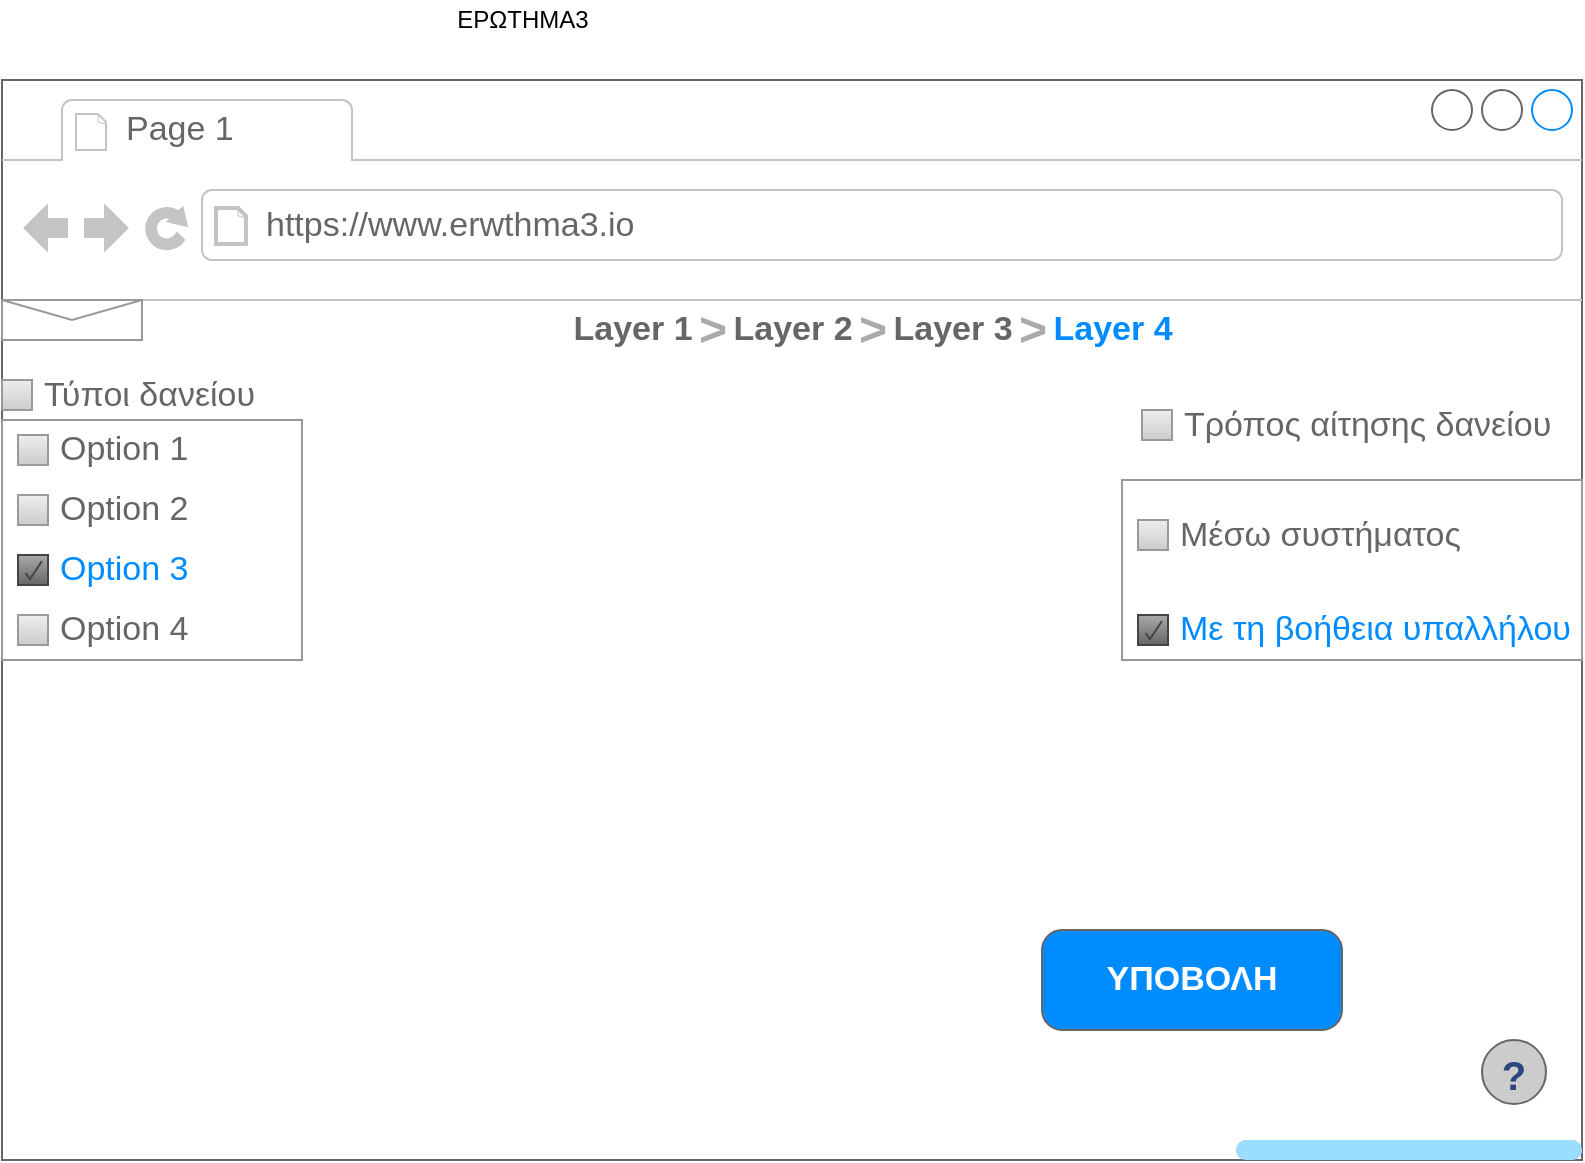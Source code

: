<mxfile version="13.9.9" type="device"><diagram id="5IHEhl3bxHlSCuBNoy4W" name="Page-1"><mxGraphModel dx="1422" dy="822" grid="1" gridSize="10" guides="1" tooltips="1" connect="1" arrows="1" fold="1" page="1" pageScale="1" pageWidth="827" pageHeight="1169" math="0" shadow="0"><root><mxCell id="0"/><mxCell id="1" parent="0"/><mxCell id="FvHIczYsRt8kWOQROmqA-1" value="" style="strokeWidth=1;shadow=0;dashed=0;align=center;html=1;shape=mxgraph.mockup.containers.browserWindow;rSize=0;strokeColor=#666666;strokeColor2=#008cff;strokeColor3=#c4c4c4;mainText=,;recursiveResize=0;" vertex="1" parent="1"><mxGeometry x="210" y="80" width="790" height="540" as="geometry"/></mxCell><mxCell id="FvHIczYsRt8kWOQROmqA-2" value="Page 1" style="strokeWidth=1;shadow=0;dashed=0;align=center;html=1;shape=mxgraph.mockup.containers.anchor;fontSize=17;fontColor=#666666;align=left;" vertex="1" parent="FvHIczYsRt8kWOQROmqA-1"><mxGeometry x="60" y="12" width="110" height="26" as="geometry"/></mxCell><mxCell id="FvHIczYsRt8kWOQROmqA-3" value="https://www.erwthma3.io" style="strokeWidth=1;shadow=0;dashed=0;align=center;html=1;shape=mxgraph.mockup.containers.anchor;rSize=0;fontSize=17;fontColor=#666666;align=left;" vertex="1" parent="FvHIczYsRt8kWOQROmqA-1"><mxGeometry x="130" y="60" width="250" height="26" as="geometry"/></mxCell><mxCell id="FvHIczYsRt8kWOQROmqA-5" value="" style="strokeWidth=1;shadow=0;dashed=0;align=center;html=1;shape=mxgraph.mockup.forms.rrect;rSize=0;strokeColor=#999999;fillColor=#ffffff;recursiveResize=0;" vertex="1" parent="FvHIczYsRt8kWOQROmqA-1"><mxGeometry y="170" width="150" height="120" as="geometry"/></mxCell><mxCell id="FvHIczYsRt8kWOQROmqA-6" value="Option 1" style="strokeWidth=1;shadow=0;dashed=0;align=center;html=1;shape=mxgraph.mockup.forms.rrect;rSize=0;fillColor=#eeeeee;strokeColor=#999999;gradientColor=#cccccc;align=left;spacingLeft=4;fontSize=17;fontColor=#666666;labelPosition=right;" vertex="1" parent="FvHIczYsRt8kWOQROmqA-5"><mxGeometry x="8" y="7.5" width="15" height="15" as="geometry"/></mxCell><mxCell id="FvHIczYsRt8kWOQROmqA-7" value="Option 2" style="strokeWidth=1;shadow=0;dashed=0;align=center;html=1;shape=mxgraph.mockup.forms.rrect;rSize=0;fillColor=#eeeeee;strokeColor=#999999;gradientColor=#cccccc;align=left;spacingLeft=4;fontSize=17;fontColor=#666666;labelPosition=right;" vertex="1" parent="FvHIczYsRt8kWOQROmqA-5"><mxGeometry x="8" y="37.5" width="15" height="15" as="geometry"/></mxCell><mxCell id="FvHIczYsRt8kWOQROmqA-8" value="Option 3" style="strokeWidth=1;shadow=0;dashed=0;align=center;html=1;shape=mxgraph.mockup.forms.checkbox;rSize=0;resizable=0;fillColor=#aaaaaa;strokeColor=#444444;gradientColor=#666666;align=left;spacingLeft=4;fontSize=17;fontColor=#008cff;labelPosition=right;" vertex="1" parent="FvHIczYsRt8kWOQROmqA-5"><mxGeometry x="8" y="67.5" width="15" height="15" as="geometry"/></mxCell><mxCell id="FvHIczYsRt8kWOQROmqA-9" value="Option 4" style="strokeWidth=1;shadow=0;dashed=0;align=center;html=1;shape=mxgraph.mockup.forms.rrect;rSize=0;fillColor=#eeeeee;strokeColor=#999999;gradientColor=#cccccc;align=left;spacingLeft=4;fontSize=17;fontColor=#666666;labelPosition=right;" vertex="1" parent="FvHIczYsRt8kWOQROmqA-5"><mxGeometry x="8" y="97.5" width="15" height="15" as="geometry"/></mxCell><mxCell id="FvHIczYsRt8kWOQROmqA-10" value="Τύποι δανείου" style="strokeWidth=1;shadow=0;dashed=0;align=center;html=1;shape=mxgraph.mockup.forms.rrect;rSize=0;fillColor=#eeeeee;strokeColor=#999999;gradientColor=#cccccc;align=left;spacingLeft=4;fontSize=17;fontColor=#666666;labelPosition=right;" vertex="1" parent="FvHIczYsRt8kWOQROmqA-1"><mxGeometry y="150" width="15" height="15" as="geometry"/></mxCell><mxCell id="FvHIczYsRt8kWOQROmqA-11" value="" style="strokeWidth=1;shadow=0;dashed=0;align=center;html=1;shape=mxgraph.mockup.forms.rrect;rSize=0;strokeColor=#999999;fillColor=#ffffff;recursiveResize=0;" vertex="1" parent="FvHIczYsRt8kWOQROmqA-1"><mxGeometry x="560" y="200" width="230" height="90" as="geometry"/></mxCell><mxCell id="FvHIczYsRt8kWOQROmqA-13" value="Μέσω συστήματος" style="strokeWidth=1;shadow=0;dashed=0;align=center;html=1;shape=mxgraph.mockup.forms.rrect;rSize=0;fillColor=#eeeeee;strokeColor=#999999;gradientColor=#cccccc;align=left;spacingLeft=4;fontSize=17;fontColor=#666666;labelPosition=right;" vertex="1" parent="FvHIczYsRt8kWOQROmqA-11"><mxGeometry x="8" y="20" width="15" height="15" as="geometry"/></mxCell><mxCell id="FvHIczYsRt8kWOQROmqA-14" value="Με τη βοήθεια υπαλλήλου" style="strokeWidth=1;shadow=0;dashed=0;align=center;html=1;shape=mxgraph.mockup.forms.checkbox;rSize=0;resizable=0;fillColor=#aaaaaa;strokeColor=#444444;gradientColor=#666666;align=left;spacingLeft=4;fontSize=17;fontColor=#008cff;labelPosition=right;" vertex="1" parent="FvHIczYsRt8kWOQROmqA-11"><mxGeometry x="8" y="67.5" width="15" height="15" as="geometry"/></mxCell><mxCell id="FvHIczYsRt8kWOQROmqA-16" value="Τρόπος αίτησης δανείου" style="strokeWidth=1;shadow=0;dashed=0;align=center;html=1;shape=mxgraph.mockup.forms.rrect;rSize=0;fillColor=#eeeeee;strokeColor=#999999;gradientColor=#cccccc;align=left;spacingLeft=4;fontSize=17;fontColor=#666666;labelPosition=right;" vertex="1" parent="FvHIczYsRt8kWOQROmqA-1"><mxGeometry x="570" y="165" width="15" height="15" as="geometry"/></mxCell><mxCell id="FvHIczYsRt8kWOQROmqA-17" value="" style="verticalLabelPosition=bottom;shadow=0;dashed=0;align=center;html=1;verticalAlign=top;strokeWidth=1;shape=mxgraph.mockup.misc.mail2;strokeColor=#999999;" vertex="1" parent="FvHIczYsRt8kWOQROmqA-1"><mxGeometry y="110" width="70" height="20" as="geometry"/></mxCell><mxCell id="FvHIczYsRt8kWOQROmqA-18" value="" style="verticalLabelPosition=bottom;shadow=0;dashed=0;align=center;html=1;verticalAlign=top;strokeWidth=1;shape=mxgraph.mockup.misc.help_icon;" vertex="1" parent="FvHIczYsRt8kWOQROmqA-1"><mxGeometry x="740" y="480" width="32" height="32" as="geometry"/></mxCell><mxCell id="FvHIczYsRt8kWOQROmqA-30" value="Layer 1" style="strokeWidth=1;shadow=0;dashed=0;align=center;html=1;shape=mxgraph.mockup.navigation.anchor;fontSize=17;fontColor=#666666;fontStyle=1;" vertex="1" parent="FvHIczYsRt8kWOQROmqA-1"><mxGeometry x="285" y="110" width="60" height="30" as="geometry"/></mxCell><mxCell id="FvHIczYsRt8kWOQROmqA-31" value="&gt;" style="strokeWidth=1;shadow=0;dashed=0;align=center;html=1;shape=mxgraph.mockup.navigation.anchor;fontSize=24;fontColor=#aaaaaa;fontStyle=1;" vertex="1" parent="FvHIczYsRt8kWOQROmqA-1"><mxGeometry x="345" y="110" width="20" height="30" as="geometry"/></mxCell><mxCell id="FvHIczYsRt8kWOQROmqA-32" value="Layer 2" style="strokeWidth=1;shadow=0;dashed=0;align=center;html=1;shape=mxgraph.mockup.navigation.anchor;fontSize=17;fontColor=#666666;fontStyle=1;" vertex="1" parent="FvHIczYsRt8kWOQROmqA-1"><mxGeometry x="365" y="110" width="60" height="30" as="geometry"/></mxCell><mxCell id="FvHIczYsRt8kWOQROmqA-33" value="&gt;" style="strokeWidth=1;shadow=0;dashed=0;align=center;html=1;shape=mxgraph.mockup.navigation.anchor;fontSize=24;fontColor=#aaaaaa;fontStyle=1;" vertex="1" parent="FvHIczYsRt8kWOQROmqA-1"><mxGeometry x="425" y="110" width="20" height="30" as="geometry"/></mxCell><mxCell id="FvHIczYsRt8kWOQROmqA-34" value="Layer 3" style="strokeWidth=1;shadow=0;dashed=0;align=center;html=1;shape=mxgraph.mockup.navigation.anchor;fontSize=17;fontColor=#666666;fontStyle=1;" vertex="1" parent="FvHIczYsRt8kWOQROmqA-1"><mxGeometry x="445" y="110" width="60" height="30" as="geometry"/></mxCell><mxCell id="FvHIczYsRt8kWOQROmqA-35" value="&gt;" style="strokeWidth=1;shadow=0;dashed=0;align=center;html=1;shape=mxgraph.mockup.navigation.anchor;fontSize=24;fontColor=#aaaaaa;fontStyle=1;" vertex="1" parent="FvHIczYsRt8kWOQROmqA-1"><mxGeometry x="505" y="110" width="20" height="30" as="geometry"/></mxCell><mxCell id="FvHIczYsRt8kWOQROmqA-36" value="Layer 4" style="strokeWidth=1;shadow=0;dashed=0;align=center;html=1;shape=mxgraph.mockup.navigation.anchor;fontSize=17;fontColor=#008cff;fontStyle=1;" vertex="1" parent="FvHIczYsRt8kWOQROmqA-1"><mxGeometry x="525" y="110" width="60" height="30" as="geometry"/></mxCell><mxCell id="FvHIczYsRt8kWOQROmqA-37" value="" style="verticalLabelPosition=bottom;shadow=0;dashed=0;align=center;html=1;verticalAlign=top;strokeWidth=1;shape=mxgraph.mockup.misc.progressBar;fillColor=#cccccc;strokeColor=none;fillColor2=#99ddff;barPos=100;" vertex="1" parent="FvHIczYsRt8kWOQROmqA-1"><mxGeometry x="617" y="530" width="173" height="10" as="geometry"/></mxCell><mxCell id="FvHIczYsRt8kWOQROmqA-38" value="ΥΠΟΒΟΛΗ" style="strokeWidth=1;shadow=0;dashed=0;align=center;html=1;shape=mxgraph.mockup.buttons.button;strokeColor=#666666;fontColor=#ffffff;mainText=;buttonStyle=round;fontSize=17;fontStyle=1;fillColor=#008cff;whiteSpace=wrap;" vertex="1" parent="FvHIczYsRt8kWOQROmqA-1"><mxGeometry x="520" y="425" width="150" height="50" as="geometry"/></mxCell><mxCell id="FvHIczYsRt8kWOQROmqA-4" value="ΕΡΩΤΗΜΑ3" style="text;html=1;align=center;verticalAlign=middle;resizable=0;points=[];autosize=1;" vertex="1" parent="1"><mxGeometry x="430" y="40" width="80" height="20" as="geometry"/></mxCell></root></mxGraphModel></diagram></mxfile>
